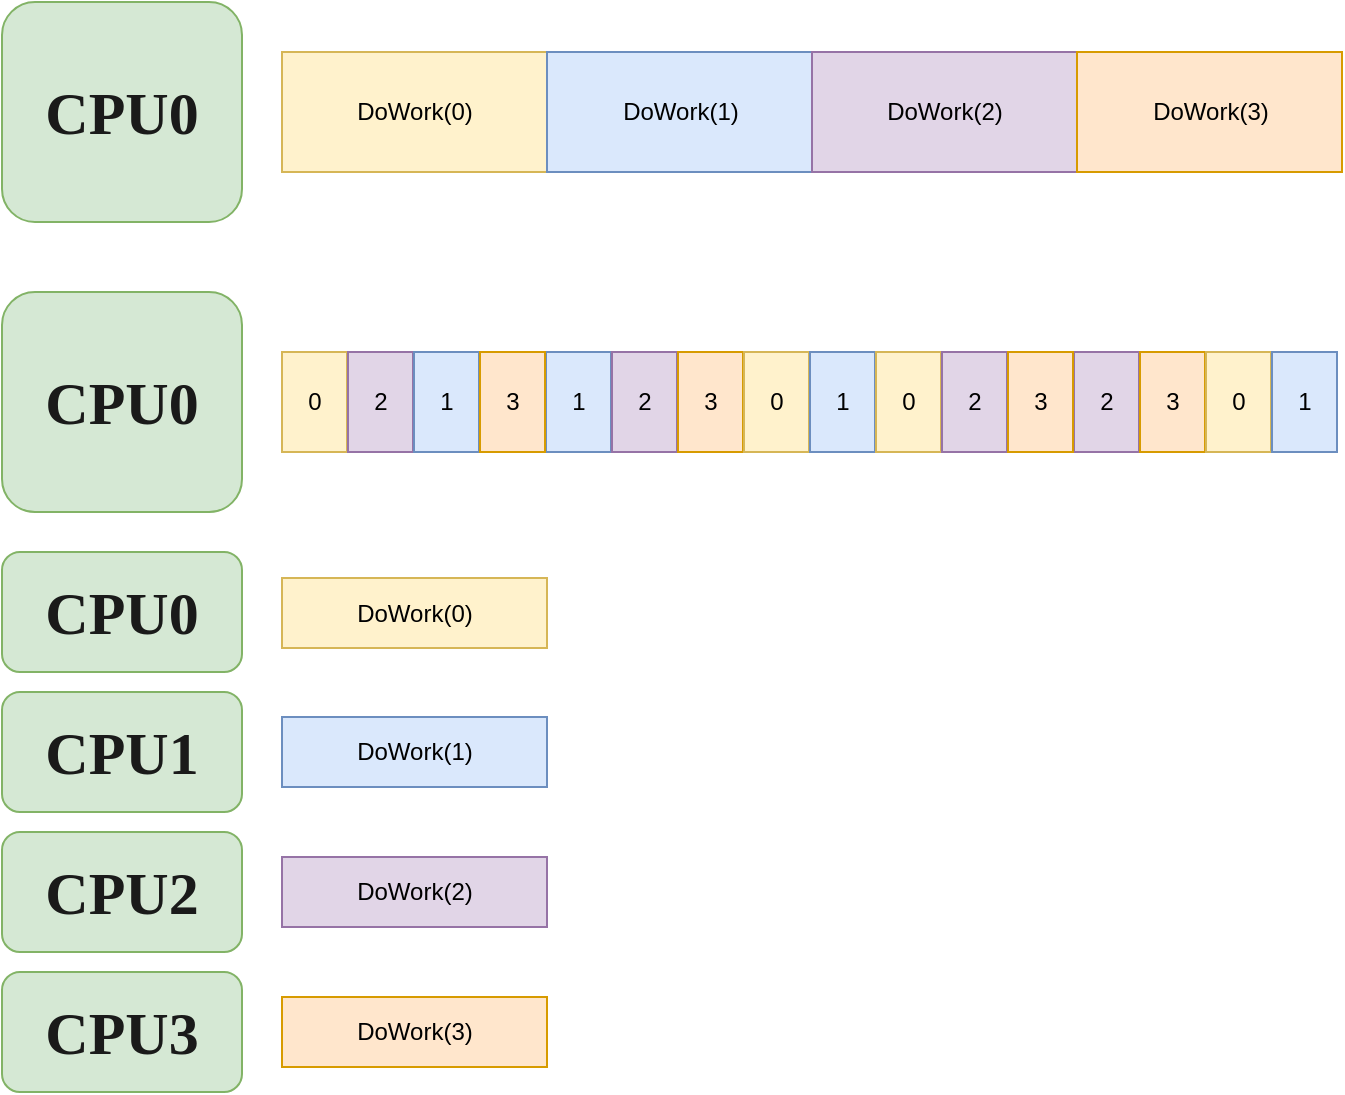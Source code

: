 <mxfile version="21.3.7" type="device">
  <diagram name="Page-1" id="UgGzfP515cYL5CGUstF1">
    <mxGraphModel dx="951" dy="577" grid="1" gridSize="10" guides="1" tooltips="1" connect="1" arrows="1" fold="1" page="1" pageScale="1" pageWidth="850" pageHeight="1100" math="0" shadow="0">
      <root>
        <mxCell id="0" />
        <mxCell id="1" parent="0" />
        <mxCell id="OJCkGKqyERTF3BA-xQT1-1" value="&lt;font color=&quot;#1a1a1a&quot; face=&quot;Verdana&quot; size=&quot;1&quot; style=&quot;&quot;&gt;&lt;b style=&quot;font-size: 30px;&quot;&gt;CPU0&lt;/b&gt;&lt;/font&gt;" style="rounded=1;whiteSpace=wrap;html=1;fillColor=#d5e8d4;strokeColor=#82b366;" parent="1" vertex="1">
          <mxGeometry x="70" y="245" width="120" height="110" as="geometry" />
        </mxCell>
        <mxCell id="QfmeFdrnoK_TiQ0agFlV-17" value="&lt;font color=&quot;#1a1a1a&quot; face=&quot;Verdana&quot; size=&quot;1&quot; style=&quot;&quot;&gt;&lt;b style=&quot;font-size: 30px;&quot;&gt;CPU0&lt;/b&gt;&lt;/font&gt;" style="rounded=1;whiteSpace=wrap;html=1;fillColor=#d5e8d4;strokeColor=#82b366;" vertex="1" parent="1">
          <mxGeometry x="70" y="390" width="120" height="110" as="geometry" />
        </mxCell>
        <mxCell id="QfmeFdrnoK_TiQ0agFlV-22" value="" style="group" vertex="1" connectable="0" parent="1">
          <mxGeometry x="210" y="270" width="530" height="60" as="geometry" />
        </mxCell>
        <mxCell id="OJCkGKqyERTF3BA-xQT1-2" value="DoWork(0)" style="rounded=0;whiteSpace=wrap;html=1;fillColor=#fff2cc;strokeColor=#d6b656;" parent="QfmeFdrnoK_TiQ0agFlV-22" vertex="1">
          <mxGeometry width="132.5" height="60" as="geometry" />
        </mxCell>
        <mxCell id="QfmeFdrnoK_TiQ0agFlV-1" value="DoWork(1)" style="rounded=0;whiteSpace=wrap;html=1;fillColor=#dae8fc;strokeColor=#6c8ebf;" vertex="1" parent="QfmeFdrnoK_TiQ0agFlV-22">
          <mxGeometry x="132.5" width="132.5" height="60" as="geometry" />
        </mxCell>
        <mxCell id="QfmeFdrnoK_TiQ0agFlV-2" value="DoWork(2)" style="rounded=0;whiteSpace=wrap;html=1;fillColor=#e1d5e7;strokeColor=#9673a6;" vertex="1" parent="QfmeFdrnoK_TiQ0agFlV-22">
          <mxGeometry x="265" width="132.5" height="60" as="geometry" />
        </mxCell>
        <mxCell id="QfmeFdrnoK_TiQ0agFlV-3" value="DoWork(3)" style="rounded=0;whiteSpace=wrap;html=1;fillColor=#ffe6cc;strokeColor=#d79b00;" vertex="1" parent="QfmeFdrnoK_TiQ0agFlV-22">
          <mxGeometry x="397.5" width="132.5" height="60" as="geometry" />
        </mxCell>
        <mxCell id="QfmeFdrnoK_TiQ0agFlV-30" value="1" style="rounded=0;whiteSpace=wrap;html=1;fillColor=#dae8fc;strokeColor=#6c8ebf;" vertex="1" parent="1">
          <mxGeometry x="342" y="420" width="32.5" height="50" as="geometry" />
        </mxCell>
        <mxCell id="QfmeFdrnoK_TiQ0agFlV-31" value="2" style="rounded=0;whiteSpace=wrap;html=1;fillColor=#e1d5e7;strokeColor=#9673a6;" vertex="1" parent="1">
          <mxGeometry x="375" y="420" width="32.5" height="50" as="geometry" />
        </mxCell>
        <mxCell id="QfmeFdrnoK_TiQ0agFlV-32" value="3" style="rounded=0;whiteSpace=wrap;html=1;fillColor=#ffe6cc;strokeColor=#d79b00;" vertex="1" parent="1">
          <mxGeometry x="408" y="420" width="32.5" height="50" as="geometry" />
        </mxCell>
        <mxCell id="QfmeFdrnoK_TiQ0agFlV-33" value="0" style="rounded=0;whiteSpace=wrap;html=1;fillColor=#fff2cc;strokeColor=#d6b656;" vertex="1" parent="1">
          <mxGeometry x="441" y="420" width="32.5" height="50" as="geometry" />
        </mxCell>
        <mxCell id="QfmeFdrnoK_TiQ0agFlV-18" value="0" style="rounded=0;whiteSpace=wrap;html=1;fillColor=#fff2cc;strokeColor=#d6b656;" vertex="1" parent="1">
          <mxGeometry x="210" y="420" width="32.5" height="50" as="geometry" />
        </mxCell>
        <mxCell id="QfmeFdrnoK_TiQ0agFlV-25" value="2" style="rounded=0;whiteSpace=wrap;html=1;fillColor=#e1d5e7;strokeColor=#9673a6;" vertex="1" parent="1">
          <mxGeometry x="243" y="420" width="32.5" height="50" as="geometry" />
        </mxCell>
        <mxCell id="QfmeFdrnoK_TiQ0agFlV-26" value="1" style="rounded=0;whiteSpace=wrap;html=1;fillColor=#dae8fc;strokeColor=#6c8ebf;" vertex="1" parent="1">
          <mxGeometry x="276" y="420" width="32.5" height="50" as="geometry" />
        </mxCell>
        <mxCell id="QfmeFdrnoK_TiQ0agFlV-27" value="3" style="rounded=0;whiteSpace=wrap;html=1;fillColor=#ffe6cc;strokeColor=#d79b00;" vertex="1" parent="1">
          <mxGeometry x="309" y="420" width="32.5" height="50" as="geometry" />
        </mxCell>
        <mxCell id="QfmeFdrnoK_TiQ0agFlV-34" value="2" style="rounded=0;whiteSpace=wrap;html=1;fillColor=#e1d5e7;strokeColor=#9673a6;" vertex="1" parent="1">
          <mxGeometry x="606" y="420" width="32.5" height="50" as="geometry" />
        </mxCell>
        <mxCell id="QfmeFdrnoK_TiQ0agFlV-35" value="3" style="rounded=0;whiteSpace=wrap;html=1;fillColor=#ffe6cc;strokeColor=#d79b00;" vertex="1" parent="1">
          <mxGeometry x="639" y="420" width="32.5" height="50" as="geometry" />
        </mxCell>
        <mxCell id="QfmeFdrnoK_TiQ0agFlV-36" value="0" style="rounded=0;whiteSpace=wrap;html=1;fillColor=#fff2cc;strokeColor=#d6b656;" vertex="1" parent="1">
          <mxGeometry x="672" y="420" width="32.5" height="50" as="geometry" />
        </mxCell>
        <mxCell id="QfmeFdrnoK_TiQ0agFlV-37" value="1" style="rounded=0;whiteSpace=wrap;html=1;fillColor=#dae8fc;strokeColor=#6c8ebf;" vertex="1" parent="1">
          <mxGeometry x="705" y="420" width="32.5" height="50" as="geometry" />
        </mxCell>
        <mxCell id="QfmeFdrnoK_TiQ0agFlV-38" value="1" style="rounded=0;whiteSpace=wrap;html=1;fillColor=#dae8fc;strokeColor=#6c8ebf;" vertex="1" parent="1">
          <mxGeometry x="474" y="420" width="32.5" height="50" as="geometry" />
        </mxCell>
        <mxCell id="QfmeFdrnoK_TiQ0agFlV-39" value="0" style="rounded=0;whiteSpace=wrap;html=1;fillColor=#fff2cc;strokeColor=#d6b656;" vertex="1" parent="1">
          <mxGeometry x="507" y="420" width="32.5" height="50" as="geometry" />
        </mxCell>
        <mxCell id="QfmeFdrnoK_TiQ0agFlV-40" value="2" style="rounded=0;whiteSpace=wrap;html=1;fillColor=#e1d5e7;strokeColor=#9673a6;" vertex="1" parent="1">
          <mxGeometry x="540" y="420" width="32.5" height="50" as="geometry" />
        </mxCell>
        <mxCell id="QfmeFdrnoK_TiQ0agFlV-41" value="3" style="rounded=0;whiteSpace=wrap;html=1;fillColor=#ffe6cc;strokeColor=#d79b00;" vertex="1" parent="1">
          <mxGeometry x="573" y="420" width="32.5" height="50" as="geometry" />
        </mxCell>
        <mxCell id="QfmeFdrnoK_TiQ0agFlV-43" value="&lt;font color=&quot;#1a1a1a&quot; face=&quot;Verdana&quot; size=&quot;1&quot; style=&quot;&quot;&gt;&lt;b style=&quot;font-size: 30px;&quot;&gt;CPU0&lt;/b&gt;&lt;/font&gt;" style="rounded=1;whiteSpace=wrap;html=1;fillColor=#d5e8d4;strokeColor=#82b366;" vertex="1" parent="1">
          <mxGeometry x="70" y="520" width="120" height="60" as="geometry" />
        </mxCell>
        <mxCell id="QfmeFdrnoK_TiQ0agFlV-55" value="&lt;font color=&quot;#1a1a1a&quot; face=&quot;Verdana&quot; size=&quot;1&quot; style=&quot;&quot;&gt;&lt;b style=&quot;font-size: 30px;&quot;&gt;CPU1&lt;/b&gt;&lt;/font&gt;" style="rounded=1;whiteSpace=wrap;html=1;fillColor=#d5e8d4;strokeColor=#82b366;" vertex="1" parent="1">
          <mxGeometry x="70" y="590" width="120" height="60" as="geometry" />
        </mxCell>
        <mxCell id="QfmeFdrnoK_TiQ0agFlV-56" value="&lt;font color=&quot;#1a1a1a&quot; face=&quot;Verdana&quot; size=&quot;1&quot; style=&quot;&quot;&gt;&lt;b style=&quot;font-size: 30px;&quot;&gt;CPU2&lt;/b&gt;&lt;/font&gt;" style="rounded=1;whiteSpace=wrap;html=1;fillColor=#d5e8d4;strokeColor=#82b366;" vertex="1" parent="1">
          <mxGeometry x="70" y="660" width="120" height="60" as="geometry" />
        </mxCell>
        <mxCell id="QfmeFdrnoK_TiQ0agFlV-57" value="&lt;font color=&quot;#1a1a1a&quot; face=&quot;Verdana&quot; size=&quot;1&quot; style=&quot;&quot;&gt;&lt;b style=&quot;font-size: 30px;&quot;&gt;CPU3&lt;/b&gt;&lt;/font&gt;" style="rounded=1;whiteSpace=wrap;html=1;fillColor=#d5e8d4;strokeColor=#82b366;" vertex="1" parent="1">
          <mxGeometry x="70" y="730" width="120" height="60" as="geometry" />
        </mxCell>
        <mxCell id="QfmeFdrnoK_TiQ0agFlV-45" value="DoWork(0)" style="rounded=0;whiteSpace=wrap;html=1;fillColor=#fff2cc;strokeColor=#d6b656;" vertex="1" parent="1">
          <mxGeometry x="210" y="533" width="132.5" height="35" as="geometry" />
        </mxCell>
        <mxCell id="QfmeFdrnoK_TiQ0agFlV-46" value="DoWork(1)" style="rounded=0;whiteSpace=wrap;html=1;fillColor=#dae8fc;strokeColor=#6c8ebf;" vertex="1" parent="1">
          <mxGeometry x="210" y="602.5" width="132.5" height="35" as="geometry" />
        </mxCell>
        <mxCell id="QfmeFdrnoK_TiQ0agFlV-47" value="DoWork(2)" style="rounded=0;whiteSpace=wrap;html=1;fillColor=#e1d5e7;strokeColor=#9673a6;" vertex="1" parent="1">
          <mxGeometry x="210" y="672.5" width="132.5" height="35" as="geometry" />
        </mxCell>
        <mxCell id="QfmeFdrnoK_TiQ0agFlV-48" value="DoWork(3)" style="rounded=0;whiteSpace=wrap;html=1;fillColor=#ffe6cc;strokeColor=#d79b00;" vertex="1" parent="1">
          <mxGeometry x="210" y="742.5" width="132.5" height="35" as="geometry" />
        </mxCell>
      </root>
    </mxGraphModel>
  </diagram>
</mxfile>

